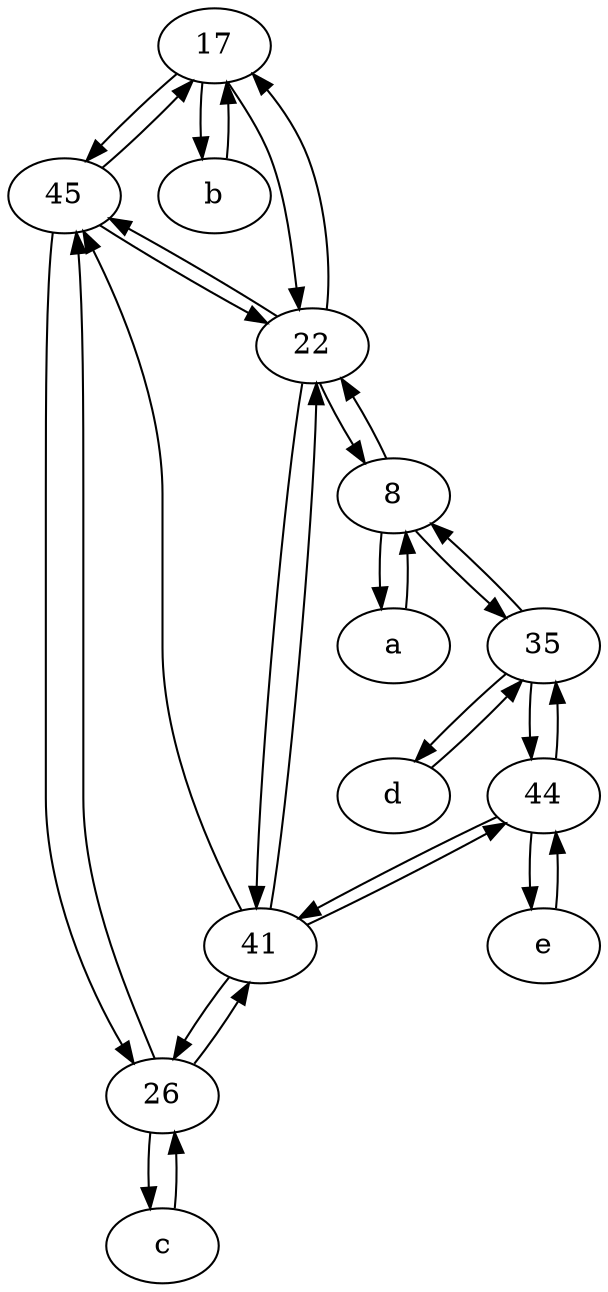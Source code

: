 digraph  {
	17;
	41;
	e [pos="30,50!"];
	44;
	45;
	d [pos="20,30!"];
	c [pos="20,10!"];
	26;
	35;
	8;
	a [pos="40,10!"];
	b [pos="50,20!"];
	22;
	26 -> 41;
	d -> 35;
	41 -> 22;
	44 -> 35;
	26 -> 45;
	41 -> 44;
	35 -> 44;
	22 -> 17;
	e -> 44;
	c -> 26;
	22 -> 45;
	a -> 8;
	8 -> a;
	41 -> 26;
	22 -> 41;
	44 -> e;
	8 -> 35;
	45 -> 26;
	8 -> 22;
	35 -> d;
	41 -> 45;
	17 -> b;
	17 -> 22;
	22 -> 8;
	b -> 17;
	45 -> 22;
	44 -> 41;
	17 -> 45;
	35 -> 8;
	45 -> 17;
	26 -> c;

	}